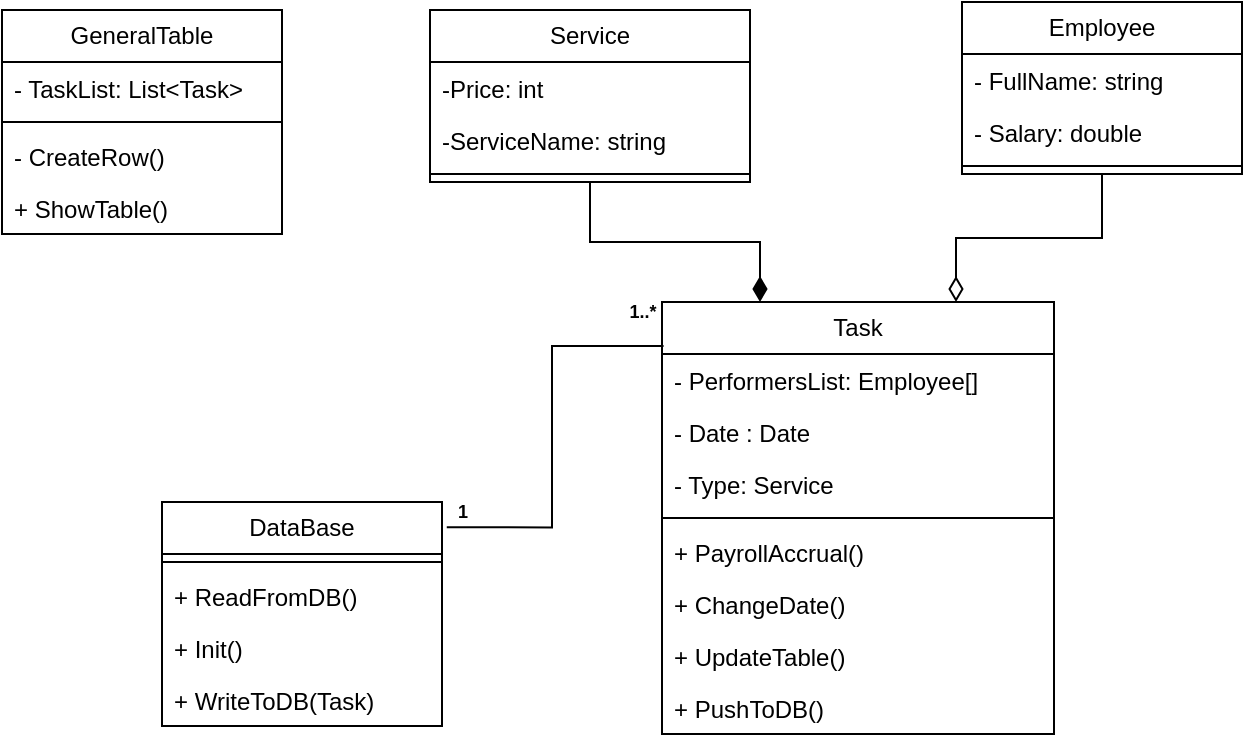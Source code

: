 <mxfile version="22.1.1" type="device">
  <diagram id="C5RBs43oDa-KdzZeNtuy" name="Page-1">
    <mxGraphModel dx="961" dy="576" grid="1" gridSize="10" guides="1" tooltips="1" connect="1" arrows="1" fold="1" page="1" pageScale="1" pageWidth="827" pageHeight="1169" math="0" shadow="0">
      <root>
        <mxCell id="WIyWlLk6GJQsqaUBKTNV-0" />
        <mxCell id="WIyWlLk6GJQsqaUBKTNV-1" parent="WIyWlLk6GJQsqaUBKTNV-0" />
        <mxCell id="o62kdtacuel_d3QAd9FB-24" style="edgeStyle=orthogonalEdgeStyle;rounded=0;orthogonalLoop=1;jettySize=auto;html=1;entryX=0.25;entryY=0;entryDx=0;entryDy=0;strokeColor=default;endArrow=diamondThin;endFill=1;endSize=10;" parent="WIyWlLk6GJQsqaUBKTNV-1" source="o62kdtacuel_d3QAd9FB-0" target="o62kdtacuel_d3QAd9FB-8" edge="1">
          <mxGeometry relative="1" as="geometry" />
        </mxCell>
        <mxCell id="o62kdtacuel_d3QAd9FB-0" value="Service" style="swimlane;fontStyle=0;childLayout=stackLayout;horizontal=1;startSize=26;fillColor=none;horizontalStack=0;resizeParent=1;resizeParentMax=0;resizeLast=0;collapsible=1;marginBottom=0;whiteSpace=wrap;html=1;" parent="WIyWlLk6GJQsqaUBKTNV-1" vertex="1">
          <mxGeometry x="254" y="24" width="160" height="86" as="geometry" />
        </mxCell>
        <mxCell id="o62kdtacuel_d3QAd9FB-1" value="-Price: int" style="text;strokeColor=none;fillColor=none;align=left;verticalAlign=top;spacingLeft=4;spacingRight=4;overflow=hidden;rotatable=0;points=[[0,0.5],[1,0.5]];portConstraint=eastwest;whiteSpace=wrap;html=1;" parent="o62kdtacuel_d3QAd9FB-0" vertex="1">
          <mxGeometry y="26" width="160" height="26" as="geometry" />
        </mxCell>
        <mxCell id="o62kdtacuel_d3QAd9FB-2" value="-ServiceName: string&amp;nbsp;" style="text;strokeColor=none;fillColor=none;align=left;verticalAlign=top;spacingLeft=4;spacingRight=4;overflow=hidden;rotatable=0;points=[[0,0.5],[1,0.5]];portConstraint=eastwest;whiteSpace=wrap;html=1;" parent="o62kdtacuel_d3QAd9FB-0" vertex="1">
          <mxGeometry y="52" width="160" height="26" as="geometry" />
        </mxCell>
        <mxCell id="o62kdtacuel_d3QAd9FB-30" value="" style="line;strokeWidth=1;fillColor=none;align=left;verticalAlign=middle;spacingTop=-1;spacingLeft=3;spacingRight=3;rotatable=0;labelPosition=right;points=[];portConstraint=eastwest;strokeColor=inherit;" parent="o62kdtacuel_d3QAd9FB-0" vertex="1">
          <mxGeometry y="78" width="160" height="8" as="geometry" />
        </mxCell>
        <mxCell id="o62kdtacuel_d3QAd9FB-27" style="edgeStyle=orthogonalEdgeStyle;rounded=0;orthogonalLoop=1;jettySize=auto;html=1;entryX=0.75;entryY=0;entryDx=0;entryDy=0;endArrow=diamondThin;endFill=0;endSize=10;" parent="WIyWlLk6GJQsqaUBKTNV-1" source="o62kdtacuel_d3QAd9FB-4" target="o62kdtacuel_d3QAd9FB-8" edge="1">
          <mxGeometry relative="1" as="geometry" />
        </mxCell>
        <mxCell id="o62kdtacuel_d3QAd9FB-4" value="Employee" style="swimlane;fontStyle=0;childLayout=stackLayout;horizontal=1;startSize=26;fillColor=none;horizontalStack=0;resizeParent=1;resizeParentMax=0;resizeLast=0;collapsible=1;marginBottom=0;whiteSpace=wrap;html=1;" parent="WIyWlLk6GJQsqaUBKTNV-1" vertex="1">
          <mxGeometry x="520" y="20" width="140" height="86" as="geometry" />
        </mxCell>
        <mxCell id="o62kdtacuel_d3QAd9FB-5" value="- FullName: string" style="text;strokeColor=none;fillColor=none;align=left;verticalAlign=top;spacingLeft=4;spacingRight=4;overflow=hidden;rotatable=0;points=[[0,0.5],[1,0.5]];portConstraint=eastwest;whiteSpace=wrap;html=1;" parent="o62kdtacuel_d3QAd9FB-4" vertex="1">
          <mxGeometry y="26" width="140" height="26" as="geometry" />
        </mxCell>
        <mxCell id="o62kdtacuel_d3QAd9FB-6" value="- Salary: double" style="text;strokeColor=none;fillColor=none;align=left;verticalAlign=top;spacingLeft=4;spacingRight=4;overflow=hidden;rotatable=0;points=[[0,0.5],[1,0.5]];portConstraint=eastwest;whiteSpace=wrap;html=1;" parent="o62kdtacuel_d3QAd9FB-4" vertex="1">
          <mxGeometry y="52" width="140" height="26" as="geometry" />
        </mxCell>
        <mxCell id="o62kdtacuel_d3QAd9FB-31" value="" style="line;strokeWidth=1;fillColor=none;align=left;verticalAlign=middle;spacingTop=-1;spacingLeft=3;spacingRight=3;rotatable=0;labelPosition=right;points=[];portConstraint=eastwest;strokeColor=inherit;" parent="o62kdtacuel_d3QAd9FB-4" vertex="1">
          <mxGeometry y="78" width="140" height="8" as="geometry" />
        </mxCell>
        <mxCell id="o62kdtacuel_d3QAd9FB-8" value="Task" style="swimlane;fontStyle=0;childLayout=stackLayout;horizontal=1;startSize=26;fillColor=none;horizontalStack=0;resizeParent=1;resizeParentMax=0;resizeLast=0;collapsible=1;marginBottom=0;whiteSpace=wrap;html=1;" parent="WIyWlLk6GJQsqaUBKTNV-1" vertex="1">
          <mxGeometry x="370" y="170" width="196" height="216" as="geometry" />
        </mxCell>
        <mxCell id="o62kdtacuel_d3QAd9FB-9" value="- PerformersList: Employee[]" style="text;strokeColor=none;fillColor=none;align=left;verticalAlign=top;spacingLeft=4;spacingRight=4;overflow=hidden;rotatable=0;points=[[0,0.5],[1,0.5]];portConstraint=eastwest;whiteSpace=wrap;html=1;" parent="o62kdtacuel_d3QAd9FB-8" vertex="1">
          <mxGeometry y="26" width="196" height="26" as="geometry" />
        </mxCell>
        <mxCell id="99X0VMlJK6oxtqT4D0FW-16" value="- Date : Date&amp;nbsp;" style="text;strokeColor=none;fillColor=none;align=left;verticalAlign=top;spacingLeft=4;spacingRight=4;overflow=hidden;rotatable=0;points=[[0,0.5],[1,0.5]];portConstraint=eastwest;whiteSpace=wrap;html=1;" vertex="1" parent="o62kdtacuel_d3QAd9FB-8">
          <mxGeometry y="52" width="196" height="26" as="geometry" />
        </mxCell>
        <mxCell id="o62kdtacuel_d3QAd9FB-10" value="- Type: Service" style="text;strokeColor=none;fillColor=none;align=left;verticalAlign=top;spacingLeft=4;spacingRight=4;overflow=hidden;rotatable=0;points=[[0,0.5],[1,0.5]];portConstraint=eastwest;whiteSpace=wrap;html=1;" parent="o62kdtacuel_d3QAd9FB-8" vertex="1">
          <mxGeometry y="78" width="196" height="26" as="geometry" />
        </mxCell>
        <mxCell id="o62kdtacuel_d3QAd9FB-14" value="" style="line;strokeWidth=1;fillColor=none;align=left;verticalAlign=middle;spacingTop=-1;spacingLeft=3;spacingRight=3;rotatable=0;labelPosition=right;points=[];portConstraint=eastwest;strokeColor=inherit;" parent="o62kdtacuel_d3QAd9FB-8" vertex="1">
          <mxGeometry y="104" width="196" height="8" as="geometry" />
        </mxCell>
        <mxCell id="o62kdtacuel_d3QAd9FB-13" value="+ PayrollAccrual()" style="text;strokeColor=none;fillColor=none;align=left;verticalAlign=top;spacingLeft=4;spacingRight=4;overflow=hidden;rotatable=0;points=[[0,0.5],[1,0.5]];portConstraint=eastwest;whiteSpace=wrap;html=1;" parent="o62kdtacuel_d3QAd9FB-8" vertex="1">
          <mxGeometry y="112" width="196" height="26" as="geometry" />
        </mxCell>
        <mxCell id="99X0VMlJK6oxtqT4D0FW-17" value="+ ChangeDate()&amp;nbsp;" style="text;strokeColor=none;fillColor=none;align=left;verticalAlign=top;spacingLeft=4;spacingRight=4;overflow=hidden;rotatable=0;points=[[0,0.5],[1,0.5]];portConstraint=eastwest;whiteSpace=wrap;html=1;" vertex="1" parent="o62kdtacuel_d3QAd9FB-8">
          <mxGeometry y="138" width="196" height="26" as="geometry" />
        </mxCell>
        <mxCell id="99X0VMlJK6oxtqT4D0FW-11" value="+ UpdateTable()" style="text;strokeColor=none;fillColor=none;align=left;verticalAlign=top;spacingLeft=4;spacingRight=4;overflow=hidden;rotatable=0;points=[[0,0.5],[1,0.5]];portConstraint=eastwest;whiteSpace=wrap;html=1;" vertex="1" parent="o62kdtacuel_d3QAd9FB-8">
          <mxGeometry y="164" width="196" height="26" as="geometry" />
        </mxCell>
        <mxCell id="99X0VMlJK6oxtqT4D0FW-2" value="+ PushToDB()" style="text;strokeColor=none;fillColor=none;align=left;verticalAlign=top;spacingLeft=4;spacingRight=4;overflow=hidden;rotatable=0;points=[[0,0.5],[1,0.5]];portConstraint=eastwest;whiteSpace=wrap;html=1;" vertex="1" parent="o62kdtacuel_d3QAd9FB-8">
          <mxGeometry y="190" width="196" height="26" as="geometry" />
        </mxCell>
        <mxCell id="o62kdtacuel_d3QAd9FB-16" value="DataBase" style="swimlane;fontStyle=0;childLayout=stackLayout;horizontal=1;startSize=26;fillColor=none;horizontalStack=0;resizeParent=1;resizeParentMax=0;resizeLast=0;collapsible=1;marginBottom=0;whiteSpace=wrap;html=1;" parent="WIyWlLk6GJQsqaUBKTNV-1" vertex="1">
          <mxGeometry x="120" y="270" width="140" height="112" as="geometry" />
        </mxCell>
        <mxCell id="o62kdtacuel_d3QAd9FB-20" value="" style="line;strokeWidth=1;fillColor=none;align=left;verticalAlign=middle;spacingTop=-1;spacingLeft=3;spacingRight=3;rotatable=0;labelPosition=right;points=[];portConstraint=eastwest;strokeColor=inherit;" parent="o62kdtacuel_d3QAd9FB-16" vertex="1">
          <mxGeometry y="26" width="140" height="8" as="geometry" />
        </mxCell>
        <mxCell id="99X0VMlJK6oxtqT4D0FW-9" value="+ ReadFromDB()" style="text;strokeColor=none;fillColor=none;align=left;verticalAlign=top;spacingLeft=4;spacingRight=4;overflow=hidden;rotatable=0;points=[[0,0.5],[1,0.5]];portConstraint=eastwest;whiteSpace=wrap;html=1;" vertex="1" parent="o62kdtacuel_d3QAd9FB-16">
          <mxGeometry y="34" width="140" height="26" as="geometry" />
        </mxCell>
        <mxCell id="o62kdtacuel_d3QAd9FB-21" value="+ Init()&amp;nbsp;" style="text;strokeColor=none;fillColor=none;align=left;verticalAlign=top;spacingLeft=4;spacingRight=4;overflow=hidden;rotatable=0;points=[[0,0.5],[1,0.5]];portConstraint=eastwest;whiteSpace=wrap;html=1;" parent="o62kdtacuel_d3QAd9FB-16" vertex="1">
          <mxGeometry y="60" width="140" height="26" as="geometry" />
        </mxCell>
        <mxCell id="o62kdtacuel_d3QAd9FB-22" value="+ WriteToDB(Task)" style="text;strokeColor=none;fillColor=none;align=left;verticalAlign=top;spacingLeft=4;spacingRight=4;overflow=hidden;rotatable=0;points=[[0,0.5],[1,0.5]];portConstraint=eastwest;whiteSpace=wrap;html=1;" parent="o62kdtacuel_d3QAd9FB-16" vertex="1">
          <mxGeometry y="86" width="140" height="26" as="geometry" />
        </mxCell>
        <mxCell id="o62kdtacuel_d3QAd9FB-28" value="1" style="text;strokeColor=none;fillColor=none;html=1;fontSize=9;fontStyle=1;verticalAlign=middle;align=center;" parent="WIyWlLk6GJQsqaUBKTNV-1" vertex="1">
          <mxGeometry x="260" y="270" width="20" height="10" as="geometry" />
        </mxCell>
        <mxCell id="o62kdtacuel_d3QAd9FB-29" value="1..*" style="text;strokeColor=none;fillColor=none;html=1;fontSize=9;fontStyle=1;verticalAlign=middle;align=center;" parent="WIyWlLk6GJQsqaUBKTNV-1" vertex="1">
          <mxGeometry x="350" y="170" width="20" height="10" as="geometry" />
        </mxCell>
        <mxCell id="99X0VMlJK6oxtqT4D0FW-4" value="GeneralTable" style="swimlane;fontStyle=0;childLayout=stackLayout;horizontal=1;startSize=26;fillColor=none;horizontalStack=0;resizeParent=1;resizeParentMax=0;resizeLast=0;collapsible=1;marginBottom=0;whiteSpace=wrap;html=1;" vertex="1" parent="WIyWlLk6GJQsqaUBKTNV-1">
          <mxGeometry x="40" y="24" width="140" height="112" as="geometry" />
        </mxCell>
        <mxCell id="99X0VMlJK6oxtqT4D0FW-5" value="- TaskList: List&amp;lt;Task&amp;gt;" style="text;strokeColor=none;fillColor=none;align=left;verticalAlign=top;spacingLeft=4;spacingRight=4;overflow=hidden;rotatable=0;points=[[0,0.5],[1,0.5]];portConstraint=eastwest;whiteSpace=wrap;html=1;" vertex="1" parent="99X0VMlJK6oxtqT4D0FW-4">
          <mxGeometry y="26" width="140" height="26" as="geometry" />
        </mxCell>
        <mxCell id="99X0VMlJK6oxtqT4D0FW-8" value="" style="line;strokeWidth=1;fillColor=none;align=left;verticalAlign=middle;spacingTop=-1;spacingLeft=3;spacingRight=3;rotatable=0;labelPosition=right;points=[];portConstraint=eastwest;strokeColor=inherit;" vertex="1" parent="99X0VMlJK6oxtqT4D0FW-4">
          <mxGeometry y="52" width="140" height="8" as="geometry" />
        </mxCell>
        <mxCell id="99X0VMlJK6oxtqT4D0FW-18" value="- CreateRow()" style="text;strokeColor=none;fillColor=none;align=left;verticalAlign=top;spacingLeft=4;spacingRight=4;overflow=hidden;rotatable=0;points=[[0,0.5],[1,0.5]];portConstraint=eastwest;whiteSpace=wrap;html=1;" vertex="1" parent="99X0VMlJK6oxtqT4D0FW-4">
          <mxGeometry y="60" width="140" height="26" as="geometry" />
        </mxCell>
        <mxCell id="99X0VMlJK6oxtqT4D0FW-10" value="+ ShowTable()" style="text;strokeColor=none;fillColor=none;align=left;verticalAlign=top;spacingLeft=4;spacingRight=4;overflow=hidden;rotatable=0;points=[[0,0.5],[1,0.5]];portConstraint=eastwest;whiteSpace=wrap;html=1;" vertex="1" parent="99X0VMlJK6oxtqT4D0FW-4">
          <mxGeometry y="86" width="140" height="26" as="geometry" />
        </mxCell>
        <mxCell id="99X0VMlJK6oxtqT4D0FW-12" style="edgeStyle=orthogonalEdgeStyle;rounded=0;orthogonalLoop=1;jettySize=auto;html=1;entryX=0.004;entryY=0.102;entryDx=0;entryDy=0;entryPerimeter=0;endArrow=none;endFill=0;exitX=1.017;exitY=0.113;exitDx=0;exitDy=0;exitPerimeter=0;" edge="1" parent="WIyWlLk6GJQsqaUBKTNV-1" source="o62kdtacuel_d3QAd9FB-16" target="o62kdtacuel_d3QAd9FB-8">
          <mxGeometry relative="1" as="geometry" />
        </mxCell>
      </root>
    </mxGraphModel>
  </diagram>
</mxfile>
